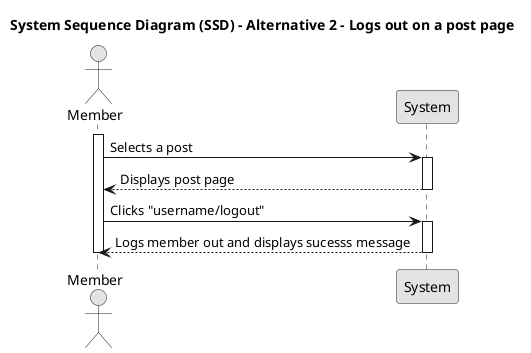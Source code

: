 @startuml SSD2

skinparam monochrome true
skinparam packageStyle rectangle
skinparam shadowing false

title System Sequence Diagram (SSD) - Alternative 2 - Logs out on a post page

actor "Member" as Member
participant "System" as System

activate Member

    Member -> System: Selects a post
    activate System
        
        System --> Member: Displays post page
        deactivate System

    Member -> System: Clicks "username/logout"
    activate System

        System --> Member: Logs member out and displays sucesss message 
        deactivate System

deactivate Member

@enduml
